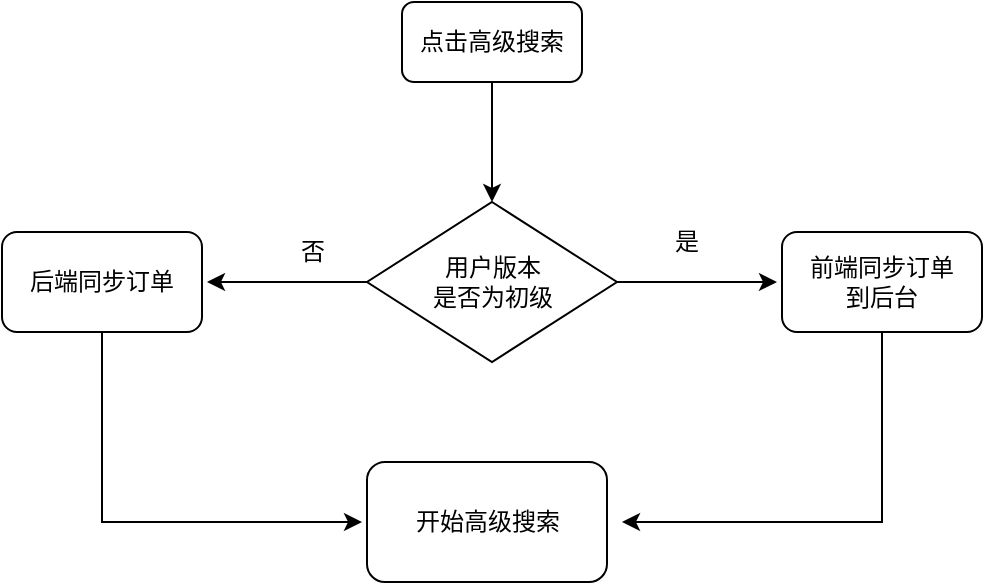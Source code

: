 <mxfile version="12.6.5" type="github">
  <diagram id="t0lgoztnIuoL1zLsykei" name="第 1 页">
    <mxGraphModel dx="833" dy="533" grid="1" gridSize="10" guides="1" tooltips="1" connect="1" arrows="1" fold="1" page="1" pageScale="1" pageWidth="827" pageHeight="1169" math="0" shadow="0">
      <root>
        <mxCell id="0"/>
        <mxCell id="1" parent="0"/>
        <mxCell id="jRjIIvMWt9d5DCrv9Mx3-1" value="点击高级搜索" style="rounded=1;whiteSpace=wrap;html=1;" vertex="1" parent="1">
          <mxGeometry x="340" y="50" width="90" height="40" as="geometry"/>
        </mxCell>
        <mxCell id="jRjIIvMWt9d5DCrv9Mx3-7" value="" style="edgeStyle=orthogonalEdgeStyle;rounded=0;orthogonalLoop=1;jettySize=auto;html=1;" edge="1" parent="1">
          <mxGeometry relative="1" as="geometry">
            <mxPoint x="385" y="90" as="sourcePoint"/>
            <mxPoint x="385" y="150" as="targetPoint"/>
          </mxGeometry>
        </mxCell>
        <mxCell id="jRjIIvMWt9d5DCrv9Mx3-10" value="" style="edgeStyle=orthogonalEdgeStyle;rounded=0;orthogonalLoop=1;jettySize=auto;html=1;" edge="1" parent="1" source="jRjIIvMWt9d5DCrv9Mx3-8">
          <mxGeometry relative="1" as="geometry">
            <mxPoint x="527.5" y="190" as="targetPoint"/>
          </mxGeometry>
        </mxCell>
        <mxCell id="jRjIIvMWt9d5DCrv9Mx3-14" value="" style="edgeStyle=orthogonalEdgeStyle;rounded=0;orthogonalLoop=1;jettySize=auto;html=1;" edge="1" parent="1" source="jRjIIvMWt9d5DCrv9Mx3-8">
          <mxGeometry relative="1" as="geometry">
            <mxPoint x="242.5" y="190" as="targetPoint"/>
          </mxGeometry>
        </mxCell>
        <mxCell id="jRjIIvMWt9d5DCrv9Mx3-8" value="用户版本&lt;br&gt;是否为初级" style="rhombus;whiteSpace=wrap;html=1;" vertex="1" parent="1">
          <mxGeometry x="322.5" y="150" width="125" height="80" as="geometry"/>
        </mxCell>
        <mxCell id="jRjIIvMWt9d5DCrv9Mx3-11" value="是" style="text;html=1;align=center;verticalAlign=middle;resizable=0;points=[];autosize=1;" vertex="1" parent="1">
          <mxGeometry x="467" y="160" width="30" height="20" as="geometry"/>
        </mxCell>
        <mxCell id="jRjIIvMWt9d5DCrv9Mx3-20" value="" style="edgeStyle=orthogonalEdgeStyle;rounded=0;orthogonalLoop=1;jettySize=auto;html=1;" edge="1" parent="1" source="jRjIIvMWt9d5DCrv9Mx3-12">
          <mxGeometry relative="1" as="geometry">
            <mxPoint x="450" y="310" as="targetPoint"/>
            <Array as="points">
              <mxPoint x="580" y="310"/>
            </Array>
          </mxGeometry>
        </mxCell>
        <mxCell id="jRjIIvMWt9d5DCrv9Mx3-12" value="前端同步订单&lt;br&gt;到后台" style="rounded=1;whiteSpace=wrap;html=1;" vertex="1" parent="1">
          <mxGeometry x="530" y="165" width="100" height="50" as="geometry"/>
        </mxCell>
        <mxCell id="jRjIIvMWt9d5DCrv9Mx3-15" value="否" style="text;html=1;align=center;verticalAlign=middle;resizable=0;points=[];autosize=1;" vertex="1" parent="1">
          <mxGeometry x="280" y="165" width="30" height="20" as="geometry"/>
        </mxCell>
        <mxCell id="jRjIIvMWt9d5DCrv9Mx3-18" value="" style="edgeStyle=orthogonalEdgeStyle;rounded=0;orthogonalLoop=1;jettySize=auto;html=1;" edge="1" parent="1" source="jRjIIvMWt9d5DCrv9Mx3-16">
          <mxGeometry relative="1" as="geometry">
            <mxPoint x="320" y="310" as="targetPoint"/>
            <Array as="points">
              <mxPoint x="190" y="250"/>
              <mxPoint x="190" y="250"/>
            </Array>
          </mxGeometry>
        </mxCell>
        <mxCell id="jRjIIvMWt9d5DCrv9Mx3-16" value="后端同步订单" style="rounded=1;whiteSpace=wrap;html=1;" vertex="1" parent="1">
          <mxGeometry x="140" y="165" width="100" height="50" as="geometry"/>
        </mxCell>
        <mxCell id="jRjIIvMWt9d5DCrv9Mx3-22" value="开始高级搜索" style="rounded=1;whiteSpace=wrap;html=1;" vertex="1" parent="1">
          <mxGeometry x="322.5" y="280" width="120" height="60" as="geometry"/>
        </mxCell>
      </root>
    </mxGraphModel>
  </diagram>
</mxfile>
